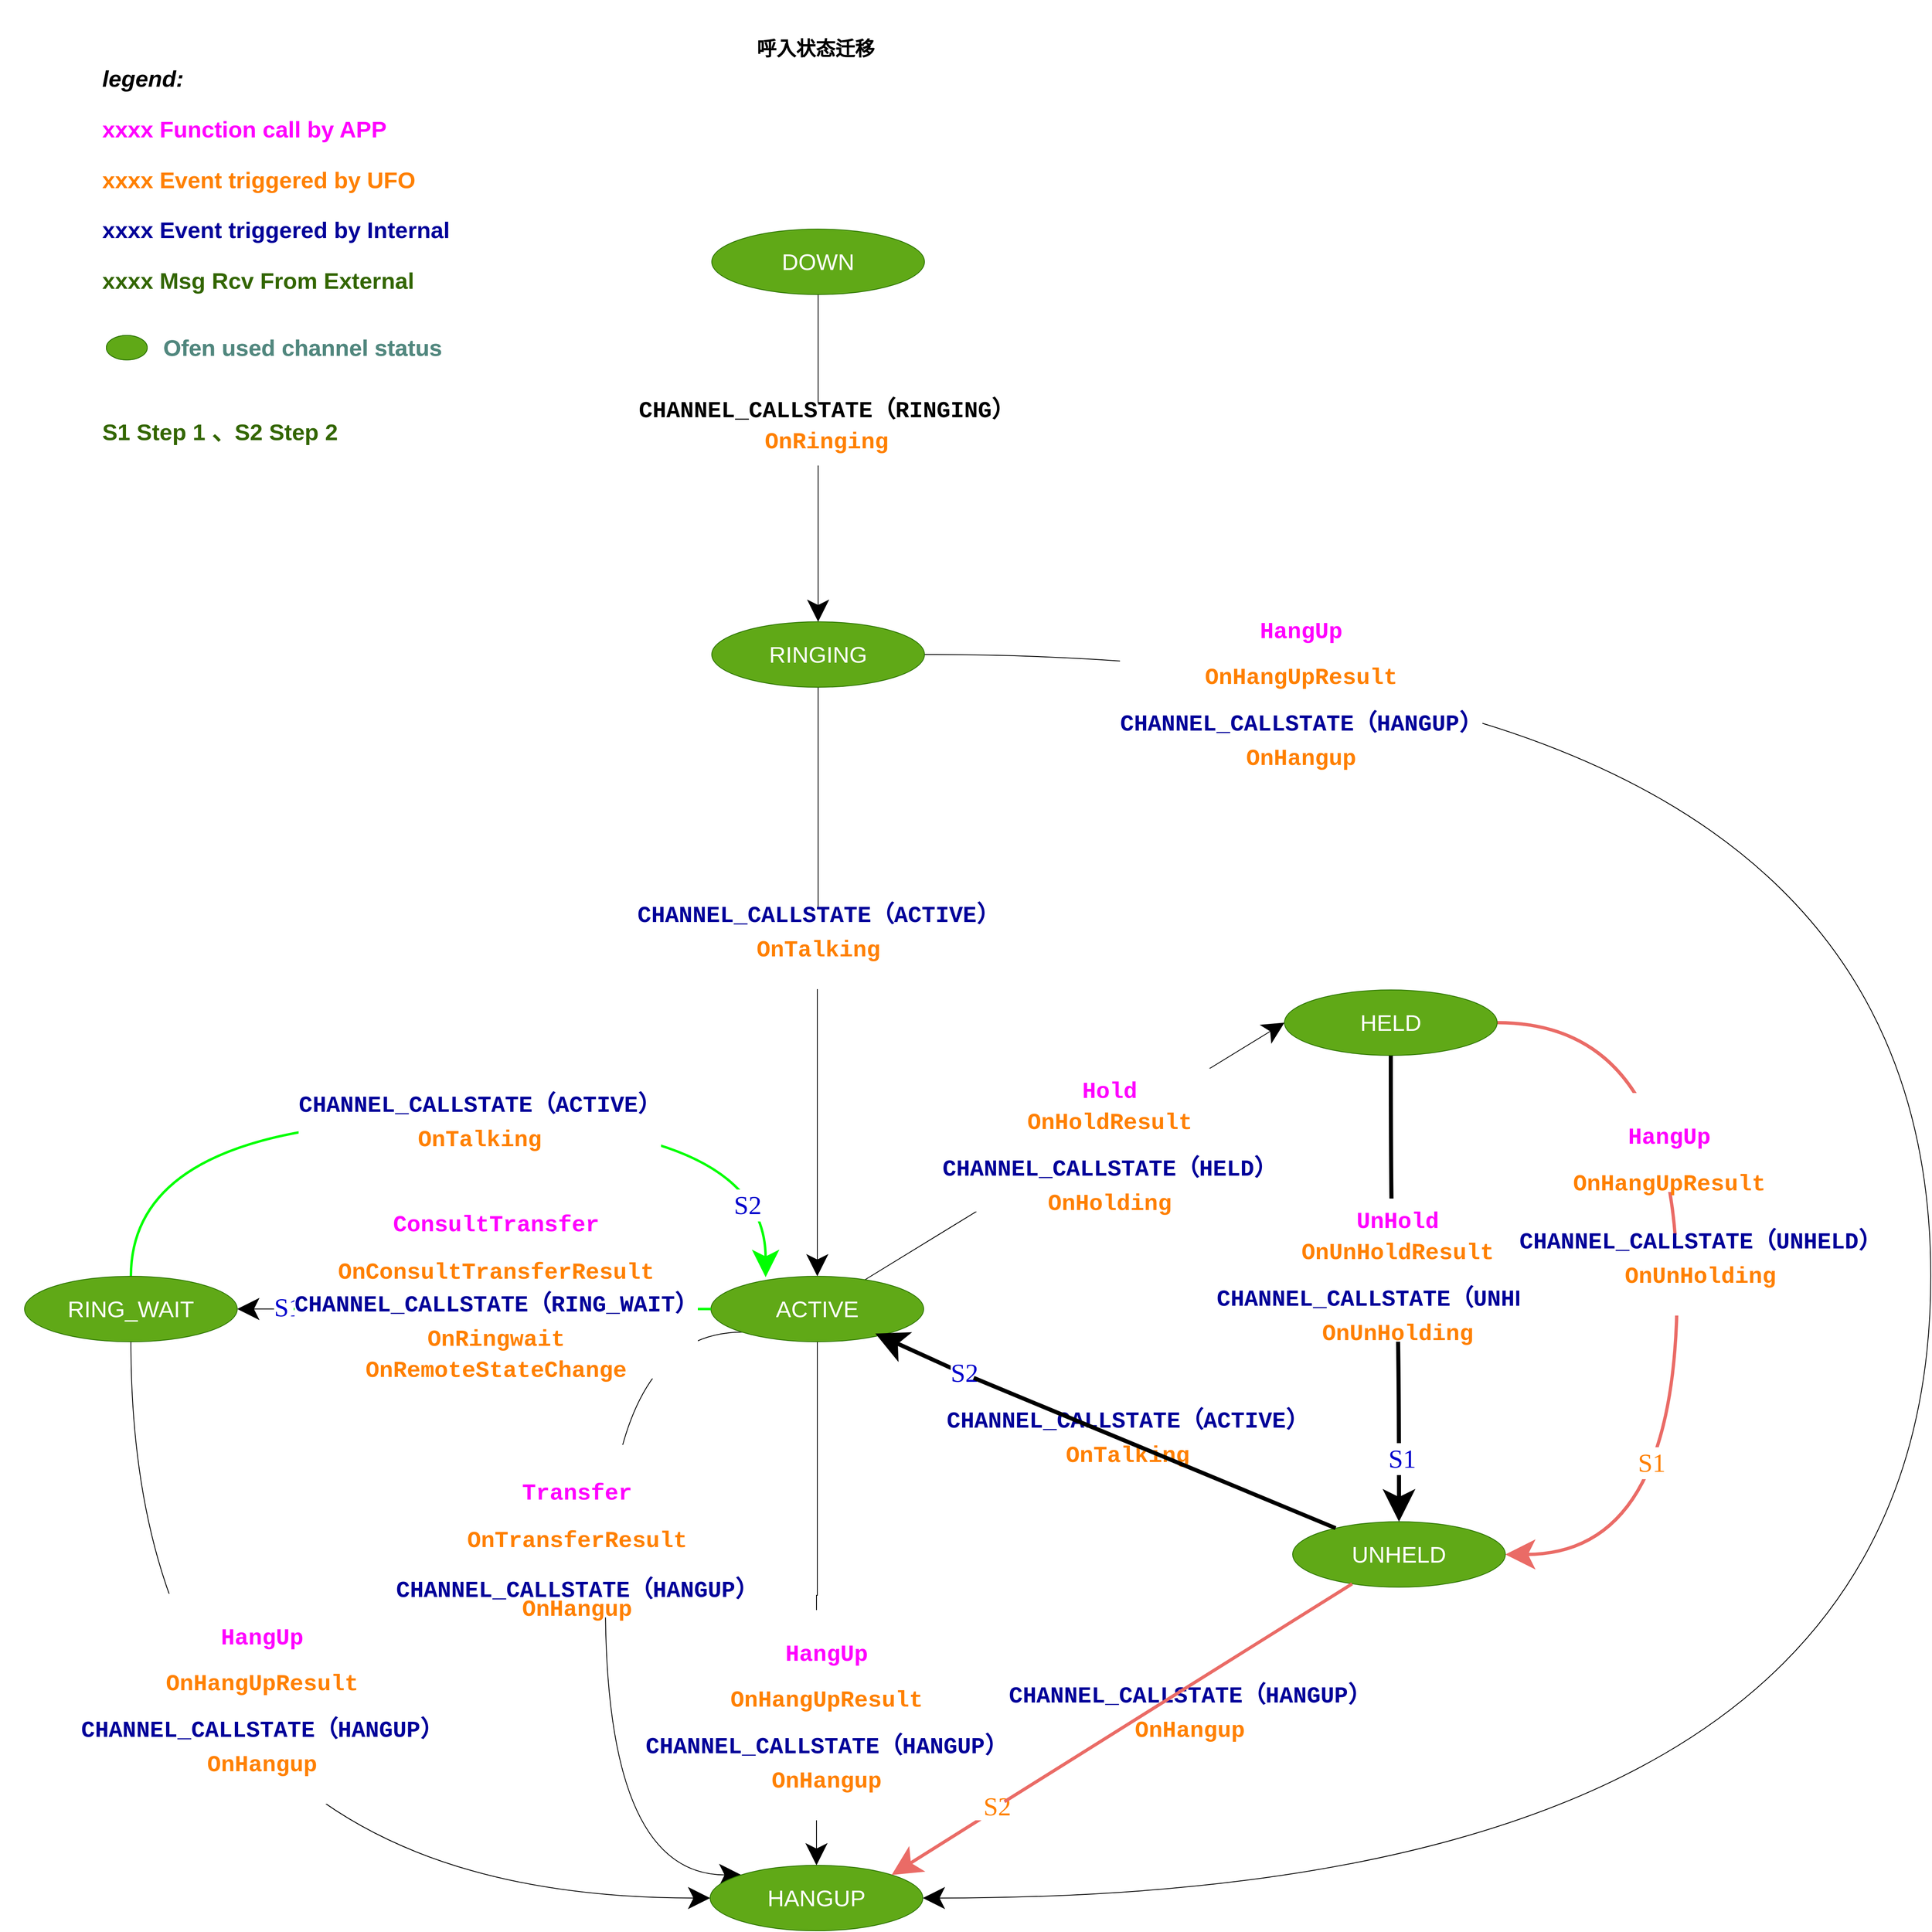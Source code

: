 <mxfile version="16.2.2" type="github">
  <diagram id="Qj7MgNATCYRBkC7Vh015" name="第 1 页">
    <mxGraphModel dx="2858" dy="1023" grid="1" gridSize="10" guides="1" tooltips="1" connect="1" arrows="1" fold="1" page="1" pageScale="1" pageWidth="827" pageHeight="1169" math="0" shadow="0">
      <root>
        <mxCell id="0" />
        <mxCell id="1" parent="0" />
        <mxCell id="Wg9T3s5gL22rxu_gKdYz-38" style="edgeStyle=orthogonalEdgeStyle;curved=1;rounded=0;orthogonalLoop=1;jettySize=auto;html=1;entryX=0;entryY=0.5;entryDx=0;entryDy=0;fontFamily=Helvetica;fontSize=12;fontColor=default;" edge="1" parent="1" target="Wg9T3s5gL22rxu_gKdYz-41">
          <mxGeometry relative="1" as="geometry">
            <Array as="points">
              <mxPoint x="-540" y="1900" />
              <mxPoint x="-540" y="2940" />
            </Array>
            <mxPoint x="-200" y="1900" as="sourcePoint" />
          </mxGeometry>
        </mxCell>
        <mxCell id="Wg9T3s5gL22rxu_gKdYz-140" value="&lt;h1 style=&quot;font-size: 28px&quot;&gt;&lt;font style=&quot;font-size: 28px&quot;&gt;&lt;br&gt;&lt;/font&gt;&lt;/h1&gt;&lt;p style=&quot;font-size: 28px&quot;&gt;&lt;font style=&quot;font-size: 28px&quot;&gt;&lt;b&gt;&lt;i&gt;legend:&lt;/i&gt;&lt;/b&gt;&lt;/font&gt;&lt;/p&gt;&lt;p style=&quot;font-size: 28px&quot;&gt;&lt;font color=&quot;#ff00ff&quot; style=&quot;font-size: 28px&quot;&gt;&lt;b&gt;xxxx Function call by APP&lt;/b&gt;&lt;/font&gt;&lt;/p&gt;&lt;p style=&quot;font-size: 28px&quot;&gt;&lt;font style=&quot;font-size: 28px&quot;&gt;&lt;b style=&quot;color: rgb(255 , 128 , 0)&quot;&gt;xxxx Event triggered&amp;nbsp;by UFO&lt;/b&gt;&lt;font color=&quot;#ff00ff&quot; style=&quot;font-size: 28px&quot;&gt;&lt;b&gt;&lt;br&gt;&lt;/b&gt;&lt;/font&gt;&lt;/font&gt;&lt;/p&gt;&lt;p style=&quot;font-size: 28px&quot;&gt;&lt;b&gt;&lt;font style=&quot;font-size: 28px&quot;&gt;&lt;font color=&quot;#000099&quot; style=&quot;font-size: 28px&quot;&gt;xxxx Event triggered&amp;nbsp;by Internal&lt;/font&gt;&lt;font color=&quot;#ff00ff&quot; style=&quot;font-size: 28px&quot;&gt;&lt;br&gt;&lt;/font&gt;&lt;/font&gt;&lt;/b&gt;&lt;/p&gt;&lt;p style=&quot;font-size: 28px&quot;&gt;&lt;font color=&quot;#336600&quot; style=&quot;font-size: 28px&quot;&gt;&lt;b&gt;xxxx Msg Rcv From External&lt;/b&gt;&lt;/font&gt;&lt;/p&gt;&lt;p style=&quot;font-size: 28px&quot;&gt;&lt;font color=&quot;#336600&quot; style=&quot;font-size: 28px&quot;&gt;&lt;b&gt;&lt;br&gt;&lt;/b&gt;&lt;/font&gt;&lt;/p&gt;&lt;p style=&quot;font-size: 28px&quot;&gt;&lt;font color=&quot;#336600&quot; style=&quot;font-size: 28px&quot;&gt;&lt;b&gt;&lt;br&gt;&lt;/b&gt;&lt;/font&gt;&lt;/p&gt;&lt;p style=&quot;font-size: 28px&quot;&gt;&lt;font color=&quot;#336600&quot; style=&quot;font-size: 28px&quot;&gt;&lt;b&gt;S1 Step 1 、S2 Step 2&lt;/b&gt;&lt;/font&gt;&lt;/p&gt;&lt;p style=&quot;font-size: 28px&quot;&gt;&lt;font style=&quot;font-size: 28px&quot;&gt;&lt;br&gt;&lt;/font&gt;&lt;/p&gt;&lt;p style=&quot;font-size: 28px&quot;&gt;&lt;font color=&quot;#ff8000&quot; style=&quot;font-size: 28px&quot;&gt;&lt;br&gt;&lt;/font&gt;&lt;/p&gt;&lt;p style=&quot;font-size: 28px&quot;&gt;&lt;font color=&quot;#ff8000&quot; style=&quot;font-size: 28px&quot;&gt;&lt;br&gt;&lt;/font&gt;&lt;/p&gt;&lt;p style=&quot;font-size: 28px&quot;&gt;&lt;br&gt;&lt;/p&gt;" style="text;html=1;strokeColor=none;fillColor=none;spacing=5;spacingTop=-20;whiteSpace=wrap;overflow=hidden;rounded=0;" vertex="1" parent="1">
          <mxGeometry x="-500" y="20" width="661" height="560" as="geometry" />
        </mxCell>
        <mxCell id="Wg9T3s5gL22rxu_gKdYz-141" value="&lt;font size=&quot;1&quot;&gt;&lt;b style=&quot;font-size: 28px&quot;&gt;Ofen used channel status&lt;/b&gt;&lt;/font&gt;" style="text;html=1;align=center;verticalAlign=middle;whiteSpace=wrap;rounded=0;strokeWidth=5;fontColor=#51877E;" vertex="1" parent="1">
          <mxGeometry x="-450" y="420" width="400" height="30" as="geometry" />
        </mxCell>
        <mxCell id="Wg9T3s5gL22rxu_gKdYz-142" value="" style="ellipse;whiteSpace=wrap;html=1;fillColor=#60a917;strokeColor=#2D7600;strokeWidth=1;fontColor=#ffffff;" vertex="1" parent="1">
          <mxGeometry x="-490" y="420" width="50" height="30" as="geometry" />
        </mxCell>
        <mxCell id="Wg9T3s5gL22rxu_gKdYz-143" style="edgeStyle=orthogonalEdgeStyle;rounded=0;orthogonalLoop=1;jettySize=auto;html=1;endSize=24;" edge="1" parent="1" source="Wg9T3s5gL22rxu_gKdYz-144" target="Wg9T3s5gL22rxu_gKdYz-147">
          <mxGeometry relative="1" as="geometry" />
        </mxCell>
        <mxCell id="Wg9T3s5gL22rxu_gKdYz-144" value="&lt;span style=&quot;font-size: 28px&quot;&gt;DOWN&lt;/span&gt;" style="ellipse;whiteSpace=wrap;html=1;fillColor=#60a917;strokeColor=#2D7600;fontColor=#ffffff;" vertex="1" parent="1">
          <mxGeometry x="250" y="290" width="260" height="80" as="geometry" />
        </mxCell>
        <mxCell id="Wg9T3s5gL22rxu_gKdYz-145" style="edgeStyle=orthogonalEdgeStyle;rounded=0;orthogonalLoop=1;jettySize=auto;html=1;entryX=0.5;entryY=0;entryDx=0;entryDy=0;endSize=24;" edge="1" parent="1" source="Wg9T3s5gL22rxu_gKdYz-147" target="Wg9T3s5gL22rxu_gKdYz-151">
          <mxGeometry relative="1" as="geometry" />
        </mxCell>
        <mxCell id="Wg9T3s5gL22rxu_gKdYz-146" style="edgeStyle=orthogonalEdgeStyle;rounded=0;orthogonalLoop=1;jettySize=auto;html=1;entryX=1;entryY=0.5;entryDx=0;entryDy=0;curved=1;endSize=24;" edge="1" parent="1" source="Wg9T3s5gL22rxu_gKdYz-147" target="Wg9T3s5gL22rxu_gKdYz-152">
          <mxGeometry relative="1" as="geometry">
            <Array as="points">
              <mxPoint x="1740" y="810" />
              <mxPoint x="1740" y="2330" />
            </Array>
          </mxGeometry>
        </mxCell>
        <mxCell id="Wg9T3s5gL22rxu_gKdYz-147" value="&lt;span style=&quot;font-size: 28px&quot;&gt;RINGING&lt;/span&gt;" style="ellipse;whiteSpace=wrap;html=1;fillColor=#60a917;strokeColor=#2D7600;fontColor=#ffffff;" vertex="1" parent="1">
          <mxGeometry x="250" y="770" width="260" height="80" as="geometry" />
        </mxCell>
        <mxCell id="Wg9T3s5gL22rxu_gKdYz-148" style="edgeStyle=orthogonalEdgeStyle;rounded=0;orthogonalLoop=1;jettySize=auto;html=1;entryX=0.5;entryY=0;entryDx=0;entryDy=0;endSize=24;" edge="1" parent="1" source="Wg9T3s5gL22rxu_gKdYz-151" target="Wg9T3s5gL22rxu_gKdYz-152">
          <mxGeometry relative="1" as="geometry" />
        </mxCell>
        <mxCell id="Wg9T3s5gL22rxu_gKdYz-149" style="edgeStyle=none;rounded=0;orthogonalLoop=1;jettySize=auto;html=1;entryX=1;entryY=0.5;entryDx=0;entryDy=0;startArrow=none;endSize=24;" edge="1" parent="1" source="Wg9T3s5gL22rxu_gKdYz-189" target="Wg9T3s5gL22rxu_gKdYz-156">
          <mxGeometry relative="1" as="geometry" />
        </mxCell>
        <mxCell id="Wg9T3s5gL22rxu_gKdYz-150" style="rounded=0;orthogonalLoop=1;jettySize=auto;html=1;entryX=0;entryY=0.5;entryDx=0;entryDy=0;endSize=24;" edge="1" parent="1" source="Wg9T3s5gL22rxu_gKdYz-151" target="Wg9T3s5gL22rxu_gKdYz-163">
          <mxGeometry relative="1" as="geometry" />
        </mxCell>
        <mxCell id="Wg9T3s5gL22rxu_gKdYz-187" style="edgeStyle=orthogonalEdgeStyle;curved=1;rounded=0;orthogonalLoop=1;jettySize=auto;html=1;exitX=0;exitY=1;exitDx=0;exitDy=0;entryX=0;entryY=0;entryDx=0;entryDy=0;fontSize=32;fontColor=#51877E;startSize=6;endSize=24;targetPerimeterSpacing=9;strokeColor=default;strokeWidth=1;" edge="1" parent="1" source="Wg9T3s5gL22rxu_gKdYz-151" target="Wg9T3s5gL22rxu_gKdYz-152">
          <mxGeometry relative="1" as="geometry">
            <Array as="points">
              <mxPoint x="120" y="1638" />
              <mxPoint x="120" y="2302" />
            </Array>
          </mxGeometry>
        </mxCell>
        <mxCell id="Wg9T3s5gL22rxu_gKdYz-151" value="&lt;span style=&quot;font-size: 28px&quot;&gt;ACTIVE&lt;/span&gt;" style="ellipse;whiteSpace=wrap;html=1;fillColor=#60a917;strokeColor=#2D7600;fontColor=#ffffff;" vertex="1" parent="1">
          <mxGeometry x="249" y="1570" width="260" height="80" as="geometry" />
        </mxCell>
        <mxCell id="Wg9T3s5gL22rxu_gKdYz-152" value="&lt;span style=&quot;font-size: 28px&quot;&gt;HANGUP&lt;/span&gt;" style="ellipse;whiteSpace=wrap;html=1;fillColor=#60a917;strokeColor=#2D7600;fontColor=#ffffff;" vertex="1" parent="1">
          <mxGeometry x="248" y="2290" width="260" height="80" as="geometry" />
        </mxCell>
        <mxCell id="Wg9T3s5gL22rxu_gKdYz-153" value="&lt;div style=&quot;line-height: 19px&quot;&gt;&lt;br&gt;&lt;/div&gt;&lt;div style=&quot;font-family: &amp;#34;consolas&amp;#34; , &amp;#34;courier new&amp;#34; , monospace ; line-height: 19px ; font-size: 28px&quot;&gt;&lt;div style=&quot;font-family: &amp;#34;consolas&amp;#34; , &amp;#34;courier new&amp;#34; , monospace ; line-height: 19px&quot;&gt;&lt;br&gt;&lt;/div&gt;&lt;/div&gt;" style="edgeLabel;html=1;align=center;verticalAlign=middle;resizable=0;points=[];fontSize=15;fontColor=#000099;labelBackgroundColor=default;fontStyle=1;" vertex="1" connectable="0" parent="1">
          <mxGeometry x="890" y="1120.002" as="geometry" />
        </mxCell>
        <mxCell id="Wg9T3s5gL22rxu_gKdYz-154" style="edgeStyle=orthogonalEdgeStyle;curved=1;rounded=0;orthogonalLoop=1;jettySize=auto;html=1;entryX=0;entryY=0.5;entryDx=0;entryDy=0;endSize=24;" edge="1" parent="1" source="Wg9T3s5gL22rxu_gKdYz-156" target="Wg9T3s5gL22rxu_gKdYz-152">
          <mxGeometry relative="1" as="geometry">
            <Array as="points">
              <mxPoint x="-460" y="2330" />
            </Array>
          </mxGeometry>
        </mxCell>
        <mxCell id="Wg9T3s5gL22rxu_gKdYz-155" style="edgeStyle=orthogonalEdgeStyle;curved=1;rounded=0;orthogonalLoop=1;jettySize=auto;html=1;entryX=0.257;entryY=0.014;entryDx=0;entryDy=0;entryPerimeter=0;strokeColor=#00FF00;strokeWidth=3;endSize=24;" edge="1" parent="1" source="Wg9T3s5gL22rxu_gKdYz-156" target="Wg9T3s5gL22rxu_gKdYz-151">
          <mxGeometry relative="1" as="geometry">
            <Array as="points">
              <mxPoint x="-460" y="1380" />
              <mxPoint x="316" y="1380" />
            </Array>
          </mxGeometry>
        </mxCell>
        <mxCell id="Wg9T3s5gL22rxu_gKdYz-156" value="&lt;span style=&quot;font-size: 28px&quot;&gt;RING_WAIT&lt;/span&gt;" style="ellipse;whiteSpace=wrap;html=1;fillColor=#60a917;strokeColor=#2D7600;fontColor=#ffffff;" vertex="1" parent="1">
          <mxGeometry x="-590" y="1570" width="260" height="80" as="geometry" />
        </mxCell>
        <mxCell id="Wg9T3s5gL22rxu_gKdYz-157" value="&lt;h1&gt;呼入状态迁移&lt;/h1&gt;&lt;p style=&quot;font-size: 20px&quot;&gt;&lt;br&gt;&lt;/p&gt;&lt;p style=&quot;font-size: 20px&quot;&gt;&lt;br&gt;&lt;/p&gt;&lt;p&gt;&lt;font color=&quot;#ff8000&quot;&gt;&lt;br&gt;&lt;/font&gt;&lt;/p&gt;&lt;p&gt;&lt;font color=&quot;#ff8000&quot;&gt;&lt;br&gt;&lt;/font&gt;&lt;/p&gt;&lt;p&gt;&lt;br&gt;&lt;/p&gt;" style="text;html=1;strokeColor=none;fillColor=none;spacing=5;spacingTop=-20;whiteSpace=wrap;overflow=hidden;rounded=0;" vertex="1" parent="1">
          <mxGeometry x="300" y="50" width="250" height="60" as="geometry" />
        </mxCell>
        <mxCell id="Wg9T3s5gL22rxu_gKdYz-159" value="&lt;font size=&quot;1&quot;&gt;&lt;b style=&quot;font-size: 28px&quot;&gt;Ofen used channel status&lt;/b&gt;&lt;/font&gt;" style="text;html=1;align=center;verticalAlign=middle;whiteSpace=wrap;rounded=0;strokeWidth=5;fontColor=#51877E;" vertex="1" parent="1">
          <mxGeometry x="-450" y="420" width="400" height="30" as="geometry" />
        </mxCell>
        <mxCell id="Wg9T3s5gL22rxu_gKdYz-160" value="" style="ellipse;whiteSpace=wrap;html=1;fillColor=#60a917;strokeColor=#2D7600;strokeWidth=1;fontColor=#ffffff;" vertex="1" parent="1">
          <mxGeometry x="-490" y="420" width="50" height="30" as="geometry" />
        </mxCell>
        <mxCell id="Wg9T3s5gL22rxu_gKdYz-161" style="edgeStyle=orthogonalEdgeStyle;curved=1;rounded=0;orthogonalLoop=1;jettySize=auto;html=1;entryX=0.5;entryY=0;entryDx=0;entryDy=0;strokeWidth=5;endSize=24;" edge="1" parent="1" source="Wg9T3s5gL22rxu_gKdYz-163" target="Wg9T3s5gL22rxu_gKdYz-166">
          <mxGeometry relative="1" as="geometry" />
        </mxCell>
        <mxCell id="Wg9T3s5gL22rxu_gKdYz-162" style="edgeStyle=orthogonalEdgeStyle;curved=1;rounded=0;orthogonalLoop=1;jettySize=auto;html=1;entryX=1;entryY=0.5;entryDx=0;entryDy=0;strokeColor=#EA6B66;strokeWidth=4;endSize=24;" edge="1" parent="1" source="Wg9T3s5gL22rxu_gKdYz-163" target="Wg9T3s5gL22rxu_gKdYz-166">
          <mxGeometry relative="1" as="geometry">
            <Array as="points">
              <mxPoint x="1430" y="1260" />
              <mxPoint x="1430" y="1910" />
            </Array>
          </mxGeometry>
        </mxCell>
        <mxCell id="Wg9T3s5gL22rxu_gKdYz-163" value="&lt;span style=&quot;font-size: 28px&quot;&gt;HELD&lt;/span&gt;" style="ellipse;whiteSpace=wrap;html=1;fillColor=#60a917;strokeColor=#2D7600;fontColor=#ffffff;" vertex="1" parent="1">
          <mxGeometry x="950" y="1220" width="260" height="80" as="geometry" />
        </mxCell>
        <mxCell id="Wg9T3s5gL22rxu_gKdYz-164" style="rounded=0;orthogonalLoop=1;jettySize=auto;html=1;strokeWidth=5;startArrow=none;endSize=24;" edge="1" parent="1" source="Wg9T3s5gL22rxu_gKdYz-185">
          <mxGeometry relative="1" as="geometry">
            <mxPoint x="450" y="1640" as="targetPoint" />
          </mxGeometry>
        </mxCell>
        <mxCell id="Wg9T3s5gL22rxu_gKdYz-165" style="rounded=0;orthogonalLoop=1;jettySize=auto;html=1;entryX=1;entryY=0;entryDx=0;entryDy=0;strokeColor=#EA6B66;strokeWidth=4;startArrow=none;endSize=24;" edge="1" parent="1" source="Wg9T3s5gL22rxu_gKdYz-182" target="Wg9T3s5gL22rxu_gKdYz-152">
          <mxGeometry relative="1" as="geometry" />
        </mxCell>
        <mxCell id="Wg9T3s5gL22rxu_gKdYz-166" value="&lt;span style=&quot;font-size: 28px&quot;&gt;UNHELD&lt;/span&gt;" style="ellipse;whiteSpace=wrap;html=1;fillColor=#60a917;strokeColor=#2D7600;fontColor=#ffffff;" vertex="1" parent="1">
          <mxGeometry x="960" y="1870" width="260" height="80" as="geometry" />
        </mxCell>
        <mxCell id="Wg9T3s5gL22rxu_gKdYz-167" value="&lt;div style=&quot;line-height: 19px&quot;&gt;&lt;br&gt;&lt;/div&gt;&lt;div style=&quot;font-family: &amp;#34;consolas&amp;#34; , &amp;#34;courier new&amp;#34; , monospace ; line-height: 19px ; font-size: 28px&quot;&gt;&lt;div style=&quot;font-family: &amp;#34;consolas&amp;#34; , &amp;#34;courier new&amp;#34; , monospace ; line-height: 19px&quot;&gt;&lt;br&gt;&lt;/div&gt;&lt;/div&gt;" style="edgeLabel;html=1;align=center;verticalAlign=middle;resizable=0;points=[];fontSize=15;fontColor=#000099;labelBackgroundColor=default;fontStyle=1;" vertex="1" connectable="0" parent="1">
          <mxGeometry x="890" y="1120.002" as="geometry" />
        </mxCell>
        <mxCell id="Wg9T3s5gL22rxu_gKdYz-168" value="&lt;div style=&quot;font-family: &amp;#34;consolas&amp;#34; , &amp;#34;courier new&amp;#34; , monospace ; line-height: 19px ; font-size: 28px&quot;&gt;&lt;span&gt;CHANNEL_CALLSTATE（RINGING）&lt;/span&gt;&lt;br&gt;&lt;/div&gt;&lt;div style=&quot;font-family: &amp;#34;consolas&amp;#34; , &amp;#34;courier new&amp;#34; , monospace ; line-height: 19px ; font-size: 28px&quot;&gt;&lt;span&gt;&lt;br&gt;&lt;/span&gt;&lt;/div&gt;&lt;div style=&quot;font-family: &amp;#34;consolas&amp;#34; , &amp;#34;courier new&amp;#34; , monospace ; line-height: 19px ; font-size: 28px&quot;&gt;&lt;span&gt;&lt;font color=&quot;#ff8000&quot;&gt;OnRinging&lt;/font&gt;&lt;/span&gt;&lt;/div&gt;&lt;div style=&quot;font-family: &amp;#34;consolas&amp;#34; , &amp;#34;courier new&amp;#34; , monospace ; line-height: 19px ; font-size: 28px&quot;&gt;&lt;div style=&quot;font-family: &amp;#34;consolas&amp;#34; , &amp;#34;courier new&amp;#34; , monospace ; line-height: 19px&quot;&gt;&lt;br&gt;&lt;/div&gt;&lt;/div&gt;" style="edgeLabel;html=1;align=center;verticalAlign=middle;resizable=0;points=[];fontSize=15;fontColor=default;labelBackgroundColor=default;fontStyle=1;labelBorderColor=none;" vertex="1" connectable="0" parent="1">
          <mxGeometry x="390" y="540.002" as="geometry" />
        </mxCell>
        <mxCell id="Wg9T3s5gL22rxu_gKdYz-169" value="&lt;div style=&quot;line-height: 19px&quot;&gt;&lt;font face=&quot;consolas, courier new, monospace&quot;&gt;&lt;span style=&quot;font-size: 28px&quot;&gt;CHANNEL_CALLSTATE（ACTIVE）&lt;/span&gt;&lt;/font&gt;&lt;br&gt;&lt;/div&gt;&lt;div style=&quot;font-family: &amp;quot;consolas&amp;quot; , &amp;quot;courier new&amp;quot; , monospace ; line-height: 19px ; font-size: 28px&quot;&gt;&lt;span&gt;&lt;br&gt;&lt;/span&gt;&lt;/div&gt;&lt;div style=&quot;font-family: &amp;quot;consolas&amp;quot; , &amp;quot;courier new&amp;quot; , monospace ; line-height: 19px ; font-size: 28px&quot;&gt;&lt;span style=&quot;color: rgb(255 , 128 , 0)&quot;&gt;OnTalking&lt;/span&gt;&lt;span&gt;&lt;br&gt;&lt;/span&gt;&lt;/div&gt;&lt;div style=&quot;font-family: &amp;quot;consolas&amp;quot; , &amp;quot;courier new&amp;quot; , monospace ; line-height: 19px ; font-size: 28px&quot;&gt;&lt;span&gt;&lt;br&gt;&lt;/span&gt;&lt;/div&gt;&lt;div style=&quot;font-family: &amp;quot;consolas&amp;quot; , &amp;quot;courier new&amp;quot; , monospace ; line-height: 19px ; font-size: 28px&quot;&gt;&lt;div style=&quot;font-family: &amp;quot;consolas&amp;quot; , &amp;quot;courier new&amp;quot; , monospace ; line-height: 19px&quot;&gt;&lt;br&gt;&lt;/div&gt;&lt;/div&gt;" style="edgeLabel;html=1;align=center;verticalAlign=middle;resizable=0;points=[];fontSize=15;fontColor=#000099;labelBackgroundColor=default;fontStyle=1;" vertex="1" connectable="0" parent="1">
          <mxGeometry x="380" y="1169.002" as="geometry" />
        </mxCell>
        <mxCell id="Wg9T3s5gL22rxu_gKdYz-170" value="&lt;div style=&quot;font-family: &amp;#34;consolas&amp;#34; , &amp;#34;courier new&amp;#34; , monospace ; line-height: 19px ; font-size: 28px&quot;&gt;&lt;div style=&quot;font-family: &amp;#34;consolas&amp;#34; , &amp;#34;courier new&amp;#34; , monospace ; line-height: 19px&quot;&gt;&lt;h1 class=&quot;topictitle1&quot;&gt;&lt;font color=&quot;#ff00ff&quot; style=&quot;font-size: 28px&quot;&gt;HangUp&lt;/font&gt;&lt;/h1&gt;&lt;div&gt;&lt;font style=&quot;font-size: 28px&quot; color=&quot;#ff8000&quot;&gt;OnHangUpResult&lt;/font&gt;&lt;/div&gt;&lt;div&gt;&lt;font style=&quot;font-size: 28px&quot; color=&quot;#ff8000&quot;&gt;&lt;br&gt;&lt;/font&gt;&lt;/div&gt;&lt;div&gt;&lt;font style=&quot;font-size: 28px&quot; color=&quot;#ff8000&quot;&gt;&lt;br&gt;&lt;/font&gt;&lt;/div&gt;&lt;div&gt;&lt;div style=&quot;color: rgb(0 , 0 , 153) ; font-family: &amp;#34;helvetica&amp;#34; ; font-size: 15px ; line-height: 19px&quot;&gt;&lt;font face=&quot;consolas, courier new, monospace&quot;&gt;&lt;span style=&quot;font-size: 28px&quot;&gt;CHANNEL_CALLSTATE（HANGUP）&lt;/span&gt;&lt;/font&gt;&lt;br&gt;&lt;/div&gt;&lt;div style=&quot;color: rgb(0 , 0 , 153) ; line-height: 19px&quot;&gt;&lt;br&gt;&lt;/div&gt;&lt;div style=&quot;color: rgb(0 , 0 , 153) ; line-height: 19px&quot;&gt;&lt;span style=&quot;color: rgb(255 , 128 , 0)&quot;&gt;OnHangup&lt;/span&gt;&lt;br&gt;&lt;/div&gt;&lt;/div&gt;&lt;div&gt;&lt;span style=&quot;color: rgb(255 , 128 , 0)&quot;&gt;&lt;br&gt;&lt;/span&gt;&lt;/div&gt;&lt;div&gt;&lt;font style=&quot;font-size: 28px&quot; color=&quot;#ff8000&quot;&gt;&lt;br&gt;&lt;/font&gt;&lt;/div&gt;&lt;/div&gt;&lt;/div&gt;" style="edgeLabel;html=1;align=center;verticalAlign=middle;resizable=0;points=[];fontSize=15;fontColor=#CC00CC;labelBackgroundColor=default;fontStyle=1;" vertex="1" connectable="0" parent="1">
          <mxGeometry x="650" y="650" as="geometry">
            <mxPoint x="320" y="206" as="offset" />
          </mxGeometry>
        </mxCell>
        <mxCell id="Wg9T3s5gL22rxu_gKdYz-172" value="&lt;div style=&quot;line-height: 19px&quot;&gt;&lt;font face=&quot;consolas, courier new, monospace&quot;&gt;&lt;span style=&quot;font-size: 28px&quot;&gt;CHANNEL_CALLSTATE（ACTIVE）&lt;/span&gt;&lt;/font&gt;&lt;br&gt;&lt;/div&gt;&lt;div style=&quot;font-family: &amp;quot;consolas&amp;quot; , &amp;quot;courier new&amp;quot; , monospace ; line-height: 19px ; font-size: 28px&quot;&gt;&lt;span&gt;&lt;br&gt;&lt;/span&gt;&lt;/div&gt;&lt;div style=&quot;font-family: &amp;quot;consolas&amp;quot; , &amp;quot;courier new&amp;quot; , monospace ; line-height: 19px ; font-size: 28px&quot;&gt;&lt;span style=&quot;color: rgb(255 , 128 , 0)&quot;&gt;OnTalking&lt;/span&gt;&lt;span&gt;&lt;br&gt;&lt;/span&gt;&lt;/div&gt;&lt;div style=&quot;font-family: &amp;quot;consolas&amp;quot; , &amp;quot;courier new&amp;quot; , monospace ; line-height: 19px ; font-size: 28px&quot;&gt;&lt;span&gt;&lt;br&gt;&lt;/span&gt;&lt;/div&gt;&lt;div style=&quot;font-family: &amp;quot;consolas&amp;quot; , &amp;quot;courier new&amp;quot; , monospace ; line-height: 19px ; font-size: 28px&quot;&gt;&lt;div style=&quot;font-family: &amp;quot;consolas&amp;quot; , &amp;quot;courier new&amp;quot; , monospace ; line-height: 19px&quot;&gt;&lt;br&gt;&lt;/div&gt;&lt;/div&gt;" style="edgeLabel;html=1;align=center;verticalAlign=middle;resizable=0;points=[];fontSize=15;fontColor=#000099;labelBackgroundColor=default;fontStyle=1;" vertex="1" connectable="0" parent="1">
          <mxGeometry x="-120" y="1810.002" as="geometry">
            <mxPoint x="86" y="-409" as="offset" />
          </mxGeometry>
        </mxCell>
        <mxCell id="Wg9T3s5gL22rxu_gKdYz-173" value="&lt;div style=&quot;font-family: &amp;#34;consolas&amp;#34; , &amp;#34;courier new&amp;#34; , monospace ; line-height: 19px ; font-size: 28px&quot;&gt;&lt;div style=&quot;font-family: &amp;#34;consolas&amp;#34; , &amp;#34;courier new&amp;#34; , monospace ; line-height: 19px&quot;&gt;&lt;h1 class=&quot;topictitle1&quot;&gt;&lt;font color=&quot;#ff00ff&quot; style=&quot;font-size: 28px&quot;&gt;HangUp&lt;/font&gt;&lt;/h1&gt;&lt;div&gt;&lt;font style=&quot;font-size: 28px&quot; color=&quot;#ff8000&quot;&gt;OnHangUpResult&lt;/font&gt;&lt;/div&gt;&lt;div&gt;&lt;font style=&quot;font-size: 28px&quot; color=&quot;#ff8000&quot;&gt;&lt;br&gt;&lt;/font&gt;&lt;/div&gt;&lt;div&gt;&lt;font style=&quot;font-size: 28px&quot; color=&quot;#ff8000&quot;&gt;&lt;br&gt;&lt;/font&gt;&lt;/div&gt;&lt;div&gt;&lt;div style=&quot;color: rgb(0 , 0 , 153) ; font-family: &amp;#34;helvetica&amp;#34; ; font-size: 15px ; line-height: 19px&quot;&gt;&lt;font face=&quot;consolas, courier new, monospace&quot;&gt;&lt;span style=&quot;font-size: 28px&quot;&gt;CHANNEL_CALLSTATE（HANGUP）&lt;/span&gt;&lt;/font&gt;&lt;br&gt;&lt;/div&gt;&lt;div style=&quot;color: rgb(0 , 0 , 153) ; line-height: 19px&quot;&gt;&lt;br&gt;&lt;/div&gt;&lt;div style=&quot;color: rgb(0 , 0 , 153) ; line-height: 19px&quot;&gt;&lt;span style=&quot;color: rgb(255 , 128 , 0)&quot;&gt;OnHangup&lt;/span&gt;&lt;br&gt;&lt;/div&gt;&lt;/div&gt;&lt;div&gt;&lt;span style=&quot;color: rgb(255 , 128 , 0)&quot;&gt;&lt;br&gt;&lt;/span&gt;&lt;/div&gt;&lt;div&gt;&lt;font style=&quot;font-size: 28px&quot; color=&quot;#ff8000&quot;&gt;&lt;br&gt;&lt;/font&gt;&lt;/div&gt;&lt;/div&gt;&lt;/div&gt;" style="edgeLabel;html=1;align=center;verticalAlign=middle;resizable=0;points=[];fontSize=15;fontColor=#CC00CC;labelBackgroundColor=default;fontStyle=1;" vertex="1" connectable="0" parent="1">
          <mxGeometry x="-620" y="1880" as="geometry">
            <mxPoint x="320" y="206" as="offset" />
          </mxGeometry>
        </mxCell>
        <mxCell id="Wg9T3s5gL22rxu_gKdYz-174" value="&lt;div style=&quot;line-height: 19px&quot;&gt;&lt;font face=&quot;consolas, courier new, monospace&quot;&gt;&lt;span style=&quot;font-size: 28px&quot;&gt;CHANNEL_CALLSTATE（HANGUP）&lt;/span&gt;&lt;/font&gt;&lt;br&gt;&lt;/div&gt;&lt;div style=&quot;font-family: &amp;#34;consolas&amp;#34; , &amp;#34;courier new&amp;#34; , monospace ; line-height: 19px ; font-size: 28px&quot;&gt;&lt;span&gt;&lt;br&gt;&lt;/span&gt;&lt;/div&gt;&lt;div style=&quot;font-family: &amp;#34;consolas&amp;#34; , &amp;#34;courier new&amp;#34; , monospace ; line-height: 19px ; font-size: 28px&quot;&gt;&lt;span style=&quot;color: rgb(255 , 128 , 0)&quot;&gt;OnHangup&lt;/span&gt;&lt;span&gt;&lt;br&gt;&lt;/span&gt;&lt;/div&gt;&lt;div style=&quot;font-family: &amp;#34;consolas&amp;#34; , &amp;#34;courier new&amp;#34; , monospace ; line-height: 19px ; font-size: 28px&quot;&gt;&lt;span&gt;&lt;br&gt;&lt;/span&gt;&lt;/div&gt;&lt;div style=&quot;font-family: &amp;#34;consolas&amp;#34; , &amp;#34;courier new&amp;#34; , monospace ; line-height: 19px ; font-size: 28px&quot;&gt;&lt;div style=&quot;font-family: &amp;#34;consolas&amp;#34; , &amp;#34;courier new&amp;#34; , monospace ; line-height: 19px&quot;&gt;&lt;br&gt;&lt;/div&gt;&lt;/div&gt;" style="edgeLabel;html=1;align=center;verticalAlign=middle;resizable=0;points=[];fontSize=15;fontColor=#000099;labelBackgroundColor=default;fontStyle=1;" vertex="1" connectable="0" parent="1">
          <mxGeometry x="630" y="1970.002" as="geometry">
            <mxPoint x="204" y="153" as="offset" />
          </mxGeometry>
        </mxCell>
        <mxCell id="Wg9T3s5gL22rxu_gKdYz-175" value="&lt;div style=&quot;font-family: &amp;#34;consolas&amp;#34; , &amp;#34;courier new&amp;#34; , monospace ; line-height: 19px ; font-size: 28px&quot;&gt;&lt;div style=&quot;font-family: &amp;#34;consolas&amp;#34; , &amp;#34;courier new&amp;#34; , monospace ; line-height: 19px ; font-size: 28px&quot;&gt;&lt;h1 class=&quot;topictitle1&quot; style=&quot;font-size: 28px&quot;&gt;&lt;font color=&quot;#ff00ff&quot; style=&quot;font-size: 28px&quot;&gt;Hold&lt;/font&gt;&lt;/h1&gt;&lt;div style=&quot;font-size: 28px&quot;&gt;&lt;font style=&quot;font-size: 28px&quot; color=&quot;#ff8000&quot;&gt;OnHoldResult&lt;/font&gt;&lt;/div&gt;&lt;div style=&quot;font-size: 28px&quot;&gt;&lt;font style=&quot;font-size: 28px&quot; color=&quot;#ff8000&quot;&gt;&lt;br&gt;&lt;/font&gt;&lt;/div&gt;&lt;div style=&quot;font-size: 28px&quot;&gt;&lt;font style=&quot;font-size: 28px&quot; color=&quot;#ff8000&quot;&gt;&lt;br&gt;&lt;/font&gt;&lt;/div&gt;&lt;div style=&quot;font-size: 28px&quot;&gt;&lt;div style=&quot;color: rgb(0 , 0 , 153) ; font-family: &amp;#34;helvetica&amp;#34; ; font-size: 15px ; line-height: 19px&quot;&gt;&lt;font face=&quot;consolas, courier new, monospace&quot;&gt;&lt;span style=&quot;font-size: 28px&quot;&gt;CHANNEL_CALLSTATE（HELD）&lt;/span&gt;&lt;/font&gt;&lt;br&gt;&lt;/div&gt;&lt;div style=&quot;color: rgb(0 , 0 , 153) ; line-height: 19px&quot;&gt;&lt;br&gt;&lt;/div&gt;&lt;div style=&quot;color: rgb(0 , 0 , 153) ; line-height: 19px&quot;&gt;&lt;span style=&quot;color: rgb(255 , 128 , 0)&quot;&gt;OnHolding&lt;/span&gt;&lt;/div&gt;&lt;/div&gt;&lt;/div&gt;&lt;/div&gt;" style="edgeLabel;html=1;align=center;verticalAlign=middle;resizable=0;points=[];fontSize=28;fontColor=#CC00CC;labelBackgroundColor=default;fontStyle=1;" vertex="1" connectable="0" parent="1">
          <mxGeometry x="414" y="1490" as="geometry">
            <mxPoint x="322" y="-87" as="offset" />
          </mxGeometry>
        </mxCell>
        <mxCell id="Wg9T3s5gL22rxu_gKdYz-176" value="&lt;div style=&quot;line-height: 19px&quot;&gt;&lt;font face=&quot;consolas, courier new, monospace&quot;&gt;&lt;span style=&quot;font-size: 28px&quot;&gt;CHANNEL_CALLSTATE（ACTIVE）&lt;/span&gt;&lt;/font&gt;&lt;br&gt;&lt;/div&gt;&lt;div style=&quot;font-family: &amp;quot;consolas&amp;quot; , &amp;quot;courier new&amp;quot; , monospace ; line-height: 19px ; font-size: 28px&quot;&gt;&lt;span&gt;&lt;br&gt;&lt;/span&gt;&lt;/div&gt;&lt;div style=&quot;font-family: &amp;quot;consolas&amp;quot; , &amp;quot;courier new&amp;quot; , monospace ; line-height: 19px ; font-size: 28px&quot;&gt;&lt;span style=&quot;color: rgb(255 , 128 , 0)&quot;&gt;OnTalking&lt;/span&gt;&lt;span&gt;&lt;br&gt;&lt;/span&gt;&lt;/div&gt;&lt;div style=&quot;font-family: &amp;quot;consolas&amp;quot; , &amp;quot;courier new&amp;quot; , monospace ; line-height: 19px ; font-size: 28px&quot;&gt;&lt;span&gt;&lt;br&gt;&lt;/span&gt;&lt;/div&gt;&lt;div style=&quot;font-family: &amp;quot;consolas&amp;quot; , &amp;quot;courier new&amp;quot; , monospace ; line-height: 19px ; font-size: 28px&quot;&gt;&lt;div style=&quot;font-family: &amp;quot;consolas&amp;quot; , &amp;quot;courier new&amp;quot; , monospace ; line-height: 19px&quot;&gt;&lt;br&gt;&lt;/div&gt;&lt;/div&gt;" style="edgeLabel;html=1;align=center;verticalAlign=middle;resizable=0;points=[];fontSize=15;fontColor=#000099;labelBackgroundColor=default;fontStyle=1;" vertex="1" connectable="0" parent="1">
          <mxGeometry x="750" y="1820.002" as="geometry">
            <mxPoint x="8" y="-33" as="offset" />
          </mxGeometry>
        </mxCell>
        <mxCell id="Wg9T3s5gL22rxu_gKdYz-177" value="&lt;div style=&quot;font-family: &amp;#34;consolas&amp;#34; , &amp;#34;courier new&amp;#34; , monospace ; font-size: 28px ; line-height: 19px&quot;&gt;&lt;div style=&quot;font-family: &amp;#34;consolas&amp;#34; , &amp;#34;courier new&amp;#34; , monospace ; line-height: 19px ; font-size: 28px&quot;&gt;&lt;h1 class=&quot;topictitle1&quot; style=&quot;font-size: 28px&quot;&gt;&lt;font color=&quot;#ff00ff&quot; style=&quot;font-size: 28px&quot;&gt;UnHold&lt;/font&gt;&lt;/h1&gt;&lt;div style=&quot;font-size: 28px&quot;&gt;&lt;font style=&quot;font-size: 28px&quot; color=&quot;#ff8000&quot;&gt;OnUnHoldResult&lt;/font&gt;&lt;/div&gt;&lt;div style=&quot;font-size: 28px&quot;&gt;&lt;font style=&quot;font-size: 28px&quot; color=&quot;#ff8000&quot;&gt;&lt;br&gt;&lt;/font&gt;&lt;/div&gt;&lt;div style=&quot;font-size: 28px&quot;&gt;&lt;font style=&quot;font-size: 28px&quot; color=&quot;#ff8000&quot;&gt;&lt;br&gt;&lt;/font&gt;&lt;/div&gt;&lt;div style=&quot;font-size: 28px&quot;&gt;&lt;div style=&quot;color: rgb(0 , 0 , 153) ; font-family: &amp;#34;helvetica&amp;#34; ; font-size: 15px ; line-height: 19px&quot;&gt;&lt;font face=&quot;consolas, courier new, monospace&quot;&gt;&lt;span style=&quot;font-size: 28px&quot;&gt;CHANNEL_CALLSTATE（UNHELD）&lt;/span&gt;&lt;/font&gt;&lt;br&gt;&lt;/div&gt;&lt;div style=&quot;color: rgb(0 , 0 , 153) ; line-height: 19px&quot;&gt;&lt;br&gt;&lt;/div&gt;&lt;div style=&quot;color: rgb(0 , 0 , 153) ; line-height: 19px&quot;&gt;&lt;span style=&quot;color: rgb(255 , 128 , 0)&quot;&gt;OnUnHolding&lt;/span&gt;&lt;/div&gt;&lt;/div&gt;&lt;/div&gt;&lt;/div&gt;" style="edgeLabel;html=1;align=center;verticalAlign=middle;resizable=0;points=[];fontSize=28;fontColor=#CC00CC;labelBackgroundColor=default;fontStyle=1;" vertex="1" connectable="0" parent="1">
          <mxGeometry x="1100" y="1560" as="geometry">
            <mxPoint x="-12" y="2" as="offset" />
          </mxGeometry>
        </mxCell>
        <mxCell id="Wg9T3s5gL22rxu_gKdYz-178" value="&lt;div style=&quot;font-family: &amp;quot;consolas&amp;quot; , &amp;quot;courier new&amp;quot; , monospace ; line-height: 19px ; font-size: 28px&quot;&gt;&lt;div style=&quot;font-family: &amp;quot;consolas&amp;quot; , &amp;quot;courier new&amp;quot; , monospace ; line-height: 19px&quot;&gt;&lt;h1 class=&quot;topictitle1&quot;&gt;&lt;font color=&quot;#ff00ff&quot; style=&quot;font-size: 28px&quot;&gt;HangUp&lt;/font&gt;&lt;/h1&gt;&lt;div&gt;&lt;font style=&quot;font-size: 28px&quot; color=&quot;#ff8000&quot;&gt;OnHangUpResult&lt;/font&gt;&lt;/div&gt;&lt;/div&gt;&lt;/div&gt;" style="edgeLabel;html=1;align=center;verticalAlign=middle;resizable=0;points=[];fontSize=15;fontColor=#CC00CC;labelBackgroundColor=default;fontStyle=1;" vertex="1" connectable="0" parent="1">
          <mxGeometry x="1100" y="1200" as="geometry">
            <mxPoint x="320" y="206" as="offset" />
          </mxGeometry>
        </mxCell>
        <mxCell id="Wg9T3s5gL22rxu_gKdYz-179" value="&lt;div style=&quot;line-height: 19px&quot;&gt;&lt;font face=&quot;consolas, courier new, monospace&quot;&gt;&lt;span style=&quot;font-size: 28px&quot;&gt;CHANNEL_CALLSTATE（UNHELD）&lt;/span&gt;&lt;/font&gt;&lt;br&gt;&lt;/div&gt;&lt;div style=&quot;font-family: &amp;#34;consolas&amp;#34; , &amp;#34;courier new&amp;#34; , monospace ; line-height: 19px ; font-size: 28px&quot;&gt;&lt;span&gt;&lt;br&gt;&lt;/span&gt;&lt;/div&gt;&lt;div style=&quot;font-family: &amp;#34;consolas&amp;#34; , &amp;#34;courier new&amp;#34; , monospace ; line-height: 19px ; font-size: 28px&quot;&gt;&lt;span style=&quot;color: rgb(255 , 128 , 0)&quot;&gt;OnUnHolding&lt;/span&gt;&lt;span&gt;&lt;br&gt;&lt;/span&gt;&lt;/div&gt;&lt;div style=&quot;font-family: &amp;#34;consolas&amp;#34; , &amp;#34;courier new&amp;#34; , monospace ; line-height: 19px ; font-size: 28px&quot;&gt;&lt;span&gt;&lt;br&gt;&lt;/span&gt;&lt;/div&gt;&lt;div style=&quot;font-family: &amp;#34;consolas&amp;#34; , &amp;#34;courier new&amp;#34; , monospace ; line-height: 19px ; font-size: 28px&quot;&gt;&lt;div style=&quot;font-family: &amp;#34;consolas&amp;#34; , &amp;#34;courier new&amp;#34; , monospace ; line-height: 19px&quot;&gt;&lt;br&gt;&lt;/div&gt;&lt;/div&gt;" style="edgeLabel;html=1;align=center;verticalAlign=middle;resizable=0;points=[];fontSize=15;fontColor=#000099;labelBackgroundColor=default;fontStyle=1;" vertex="1" connectable="0" parent="1">
          <mxGeometry x="1420" y="1540.002" as="geometry">
            <mxPoint x="38" y="28" as="offset" />
          </mxGeometry>
        </mxCell>
        <mxCell id="Wg9T3s5gL22rxu_gKdYz-180" value="&lt;div style=&quot;font-family: &amp;#34;consolas&amp;#34; , &amp;#34;courier new&amp;#34; , monospace ; line-height: 19px ; font-size: 28px&quot;&gt;&lt;div style=&quot;font-family: &amp;#34;consolas&amp;#34; , &amp;#34;courier new&amp;#34; , monospace ; line-height: 19px&quot;&gt;&lt;h1 class=&quot;topictitle1&quot;&gt;&lt;font color=&quot;#ff00ff&quot; style=&quot;font-size: 28px&quot;&gt;HangUp&lt;/font&gt;&lt;/h1&gt;&lt;div&gt;&lt;font style=&quot;font-size: 28px&quot; color=&quot;#ff8000&quot;&gt;OnHangUpResult&lt;/font&gt;&lt;/div&gt;&lt;div&gt;&lt;font style=&quot;font-size: 28px&quot; color=&quot;#ff8000&quot;&gt;&lt;br&gt;&lt;/font&gt;&lt;/div&gt;&lt;div&gt;&lt;font style=&quot;font-size: 28px&quot; color=&quot;#ff8000&quot;&gt;&lt;br&gt;&lt;/font&gt;&lt;/div&gt;&lt;div&gt;&lt;div style=&quot;color: rgb(0 , 0 , 153) ; font-family: &amp;#34;helvetica&amp;#34; ; font-size: 15px ; line-height: 19px&quot;&gt;&lt;font face=&quot;consolas, courier new, monospace&quot;&gt;&lt;span style=&quot;font-size: 28px&quot;&gt;CHANNEL_CALLSTATE（HANGUP）&lt;/span&gt;&lt;/font&gt;&lt;br&gt;&lt;/div&gt;&lt;div style=&quot;color: rgb(0 , 0 , 153) ; line-height: 19px&quot;&gt;&lt;br&gt;&lt;/div&gt;&lt;div style=&quot;color: rgb(0 , 0 , 153) ; line-height: 19px&quot;&gt;&lt;span style=&quot;color: rgb(255 , 128 , 0)&quot;&gt;OnHangup&lt;/span&gt;&lt;br&gt;&lt;/div&gt;&lt;/div&gt;&lt;div&gt;&lt;span style=&quot;color: rgb(255 , 128 , 0)&quot;&gt;&lt;br&gt;&lt;/span&gt;&lt;/div&gt;&lt;div&gt;&lt;font style=&quot;font-size: 28px&quot; color=&quot;#ff8000&quot;&gt;&lt;br&gt;&lt;/font&gt;&lt;/div&gt;&lt;/div&gt;&lt;/div&gt;" style="edgeLabel;html=1;align=center;verticalAlign=middle;resizable=0;points=[];fontSize=15;fontColor=#CC00CC;labelBackgroundColor=default;fontStyle=1;" vertex="1" connectable="0" parent="1">
          <mxGeometry x="70" y="1900" as="geometry">
            <mxPoint x="320" y="206" as="offset" />
          </mxGeometry>
        </mxCell>
        <mxCell id="Wg9T3s5gL22rxu_gKdYz-181" value="&lt;font style=&quot;font-size: 32px&quot;&gt;S1&lt;/font&gt;" style="ellipse;whiteSpace=wrap;html=1;aspect=fixed;strokeWidth=1;fontFamily=Tahoma;spacingBottom=4;spacingRight=2;strokeColor=#d3d3d3;labelBackgroundColor=default;labelBorderColor=none;fontColor=#FF8000;perimeterSpacing=1;" vertex="1" parent="1">
          <mxGeometry x="1390" y="1790" width="20" height="20" as="geometry" />
        </mxCell>
        <mxCell id="Wg9T3s5gL22rxu_gKdYz-182" value="&lt;font style=&quot;font-size: 32px&quot;&gt;S2&lt;/font&gt;" style="ellipse;whiteSpace=wrap;html=1;aspect=fixed;strokeWidth=1;fontFamily=Tahoma;spacingBottom=4;spacingRight=2;strokeColor=#d3d3d3;labelBackgroundColor=default;labelBorderColor=none;fontColor=#FF8000;perimeterSpacing=1;" vertex="1" parent="1">
          <mxGeometry x="590" y="2210" width="20" height="20" as="geometry" />
        </mxCell>
        <mxCell id="Wg9T3s5gL22rxu_gKdYz-183" value="" style="rounded=0;orthogonalLoop=1;jettySize=auto;html=1;entryX=1;entryY=0;entryDx=0;entryDy=0;strokeColor=#EA6B66;strokeWidth=4;endArrow=none;" edge="1" parent="1" source="Wg9T3s5gL22rxu_gKdYz-166" target="Wg9T3s5gL22rxu_gKdYz-182">
          <mxGeometry relative="1" as="geometry">
            <mxPoint x="1032.878" y="1945.932" as="sourcePoint" />
            <mxPoint x="469.924" y="2301.716" as="targetPoint" />
          </mxGeometry>
        </mxCell>
        <mxCell id="Wg9T3s5gL22rxu_gKdYz-184" value="&lt;font style=&quot;font-size: 32px&quot; color=&quot;#0000cc&quot;&gt;S1&lt;/font&gt;" style="ellipse;whiteSpace=wrap;html=1;aspect=fixed;strokeWidth=1;fontFamily=Tahoma;spacingBottom=4;spacingRight=2;strokeColor=#d3d3d3;labelBackgroundColor=default;labelBorderColor=none;fontColor=#FF8000;perimeterSpacing=1;" vertex="1" parent="1">
          <mxGeometry x="1090" y="1790" width="10" height="10" as="geometry" />
        </mxCell>
        <mxCell id="Wg9T3s5gL22rxu_gKdYz-185" value="&lt;font style=&quot;font-size: 32px&quot; color=&quot;#0000cc&quot;&gt;S2&lt;/font&gt;" style="ellipse;whiteSpace=wrap;html=1;aspect=fixed;strokeWidth=1;fontFamily=Tahoma;spacingBottom=4;spacingRight=2;strokeColor=#d3d3d3;labelBackgroundColor=default;labelBorderColor=none;fontColor=#FF8000;perimeterSpacing=1;" vertex="1" parent="1">
          <mxGeometry x="550" y="1680" width="20" height="20" as="geometry" />
        </mxCell>
        <mxCell id="Wg9T3s5gL22rxu_gKdYz-186" value="" style="rounded=0;orthogonalLoop=1;jettySize=auto;html=1;strokeWidth=5;endArrow=none;" edge="1" parent="1" source="Wg9T3s5gL22rxu_gKdYz-166" target="Wg9T3s5gL22rxu_gKdYz-185">
          <mxGeometry relative="1" as="geometry">
            <mxPoint x="1013.395" y="1877.682" as="sourcePoint" />
            <mxPoint x="450" y="1640" as="targetPoint" />
          </mxGeometry>
        </mxCell>
        <mxCell id="Wg9T3s5gL22rxu_gKdYz-188" value="&lt;div style=&quot;line-height: 19px&quot;&gt;&lt;div style=&quot;line-height: 19px&quot;&gt;&lt;h1 class=&quot;topictitle1&quot;&gt;&lt;font color=&quot;#ff00ff&quot; face=&quot;consolas, courier new, monospace&quot;&gt;&lt;span style=&quot;font-size: 28px&quot;&gt;Transfer&lt;/span&gt;&lt;/font&gt;&lt;br&gt;&lt;/h1&gt;&lt;div&gt;&lt;font color=&quot;#ff8000&quot; face=&quot;consolas, courier new, monospace&quot;&gt;OnTransferResult&lt;/font&gt;&lt;/div&gt;&lt;div&gt;&lt;font color=&quot;#ff8000&quot; face=&quot;consolas, courier new, monospace&quot;&gt;&lt;br&gt;&lt;/font&gt;&lt;/div&gt;&lt;div&gt;&lt;font color=&quot;#ff8000&quot; face=&quot;consolas, courier new, monospace&quot;&gt;&lt;br&gt;&lt;/font&gt;&lt;/div&gt;&lt;div&gt;&lt;div style=&quot;color: rgb(0 , 0 , 153) ; font-size: 15px ; line-height: 19px&quot;&gt;&lt;font face=&quot;consolas, courier new, monospace&quot;&gt;&lt;span style=&quot;font-size: 28px&quot;&gt;CHANNEL_CALLSTATE（HANGUP）&lt;/span&gt;&lt;/font&gt;&lt;/div&gt;&lt;div style=&quot;color: rgb(0 , 0 , 153) ; font-family: &amp;#34;consolas&amp;#34; , &amp;#34;courier new&amp;#34; , monospace ; line-height: 19px&quot;&gt;&lt;span style=&quot;color: rgb(255 , 128 , 0)&quot;&gt;OnHangup&lt;/span&gt;&lt;br&gt;&lt;/div&gt;&lt;/div&gt;&lt;/div&gt;&lt;/div&gt;" style="edgeLabel;html=1;align=center;verticalAlign=middle;resizable=0;points=[];fontSize=28;fontColor=#CC00CC;labelBackgroundColor=default;fontStyle=1;" vertex="1" connectable="0" parent="1">
          <mxGeometry x="120" y="1860" as="geometry">
            <mxPoint x="-35" y="21" as="offset" />
          </mxGeometry>
        </mxCell>
        <mxCell id="Wg9T3s5gL22rxu_gKdYz-189" value="&lt;font style=&quot;font-size: 32px&quot; color=&quot;#0000cc&quot;&gt;S1&lt;/font&gt;" style="ellipse;whiteSpace=wrap;html=1;aspect=fixed;strokeWidth=1;fontFamily=Tahoma;spacingBottom=4;spacingRight=2;strokeColor=#36393d;labelBackgroundColor=default;labelBorderColor=none;perimeterSpacing=1;fillColor=#cdeb8b;" vertex="1" parent="1">
          <mxGeometry x="-272" y="1605" width="10" height="10" as="geometry" />
        </mxCell>
        <mxCell id="Wg9T3s5gL22rxu_gKdYz-190" value="" style="edgeStyle=none;rounded=0;orthogonalLoop=1;jettySize=auto;html=1;entryX=1;entryY=0.5;entryDx=0;entryDy=0;endArrow=none;strokeColor=#00FF00;strokeWidth=3;endSize=24;" edge="1" parent="1" source="Wg9T3s5gL22rxu_gKdYz-151" target="Wg9T3s5gL22rxu_gKdYz-189">
          <mxGeometry relative="1" as="geometry">
            <mxPoint x="249.0" y="1610" as="sourcePoint" />
            <mxPoint x="-330" y="1610" as="targetPoint" />
          </mxGeometry>
        </mxCell>
        <mxCell id="Wg9T3s5gL22rxu_gKdYz-191" value="&lt;font style=&quot;font-size: 32px&quot; color=&quot;#0000cc&quot;&gt;S2&lt;/font&gt;" style="ellipse;whiteSpace=wrap;html=1;aspect=fixed;strokeWidth=1;fontFamily=Tahoma;spacingBottom=4;spacingRight=2;strokeColor=#36393d;labelBackgroundColor=default;labelBorderColor=none;perimeterSpacing=1;fillColor=#cdeb8b;" vertex="1" parent="1">
          <mxGeometry x="290" y="1480" width="10" height="10" as="geometry" />
        </mxCell>
        <mxCell id="Wg9T3s5gL22rxu_gKdYz-171" value="&lt;div style=&quot;line-height: 19px&quot;&gt;&lt;div style=&quot;line-height: 19px&quot;&gt;&lt;h1 class=&quot;topictitle1&quot;&gt;&lt;font color=&quot;#ff00ff&quot; face=&quot;consolas, courier new, monospace&quot;&gt;&lt;span style=&quot;font-size: 28px&quot;&gt;ConsultTransfer&lt;/span&gt;&lt;/font&gt;&lt;br&gt;&lt;/h1&gt;&lt;div&gt;&lt;font color=&quot;#ff8000&quot; face=&quot;consolas, courier new, monospace&quot;&gt;OnConsultTransferResult&lt;/font&gt;&lt;/div&gt;&lt;div&gt;&lt;font color=&quot;#ff8000&quot; face=&quot;consolas, courier new, monospace&quot;&gt;&lt;br&gt;&lt;/font&gt;&lt;/div&gt;&lt;div&gt;&lt;div style=&quot;color: rgb(0 , 0 , 153) ; font-size: 15px ; line-height: 19px&quot;&gt;&lt;font face=&quot;consolas, courier new, monospace&quot;&gt;&lt;span style=&quot;font-size: 28px&quot;&gt;CHANNEL_CALLSTATE（RING_WAIT）&lt;/span&gt;&lt;/font&gt;&lt;br&gt;&lt;/div&gt;&lt;div style=&quot;color: rgb(0 , 0 , 153) ; font-family: &amp;#34;consolas&amp;#34; , &amp;#34;courier new&amp;#34; , monospace ; line-height: 19px&quot;&gt;&lt;br&gt;&lt;/div&gt;&lt;div style=&quot;color: rgb(0 , 0 , 153) ; font-family: &amp;#34;consolas&amp;#34; , &amp;#34;courier new&amp;#34; , monospace ; line-height: 19px&quot;&gt;&lt;span style=&quot;color: rgb(255 , 128 , 0)&quot;&gt;OnRingwait&lt;/span&gt;&lt;/div&gt;&lt;/div&gt;&lt;div style=&quot;color: rgb(0 , 0 , 153) ; font-family: &amp;#34;consolas&amp;#34; , &amp;#34;courier new&amp;#34; , monospace ; line-height: 19px&quot;&gt;&lt;br&gt;&lt;/div&gt;&lt;div style=&quot;color: rgb(0 , 0 , 153) ; font-family: &amp;#34;consolas&amp;#34; , &amp;#34;courier new&amp;#34; , monospace ; line-height: 19px&quot;&gt;&lt;span style=&quot;color: rgb(255 , 128 , 0)&quot;&gt;OnRemoteStateChange&lt;/span&gt;&lt;span style=&quot;color: rgb(255 , 128 , 0)&quot;&gt;&lt;br&gt;&lt;/span&gt;&lt;/div&gt;&lt;/div&gt;&lt;/div&gt;" style="edgeLabel;html=1;align=center;verticalAlign=middle;resizable=0;points=[];fontSize=28;fontColor=#CC00CC;labelBackgroundColor=default;fontStyle=1;" vertex="1" connectable="0" parent="1">
          <mxGeometry x="21" y="1550" as="geometry">
            <mxPoint x="-35" y="21" as="offset" />
          </mxGeometry>
        </mxCell>
      </root>
    </mxGraphModel>
  </diagram>
</mxfile>
